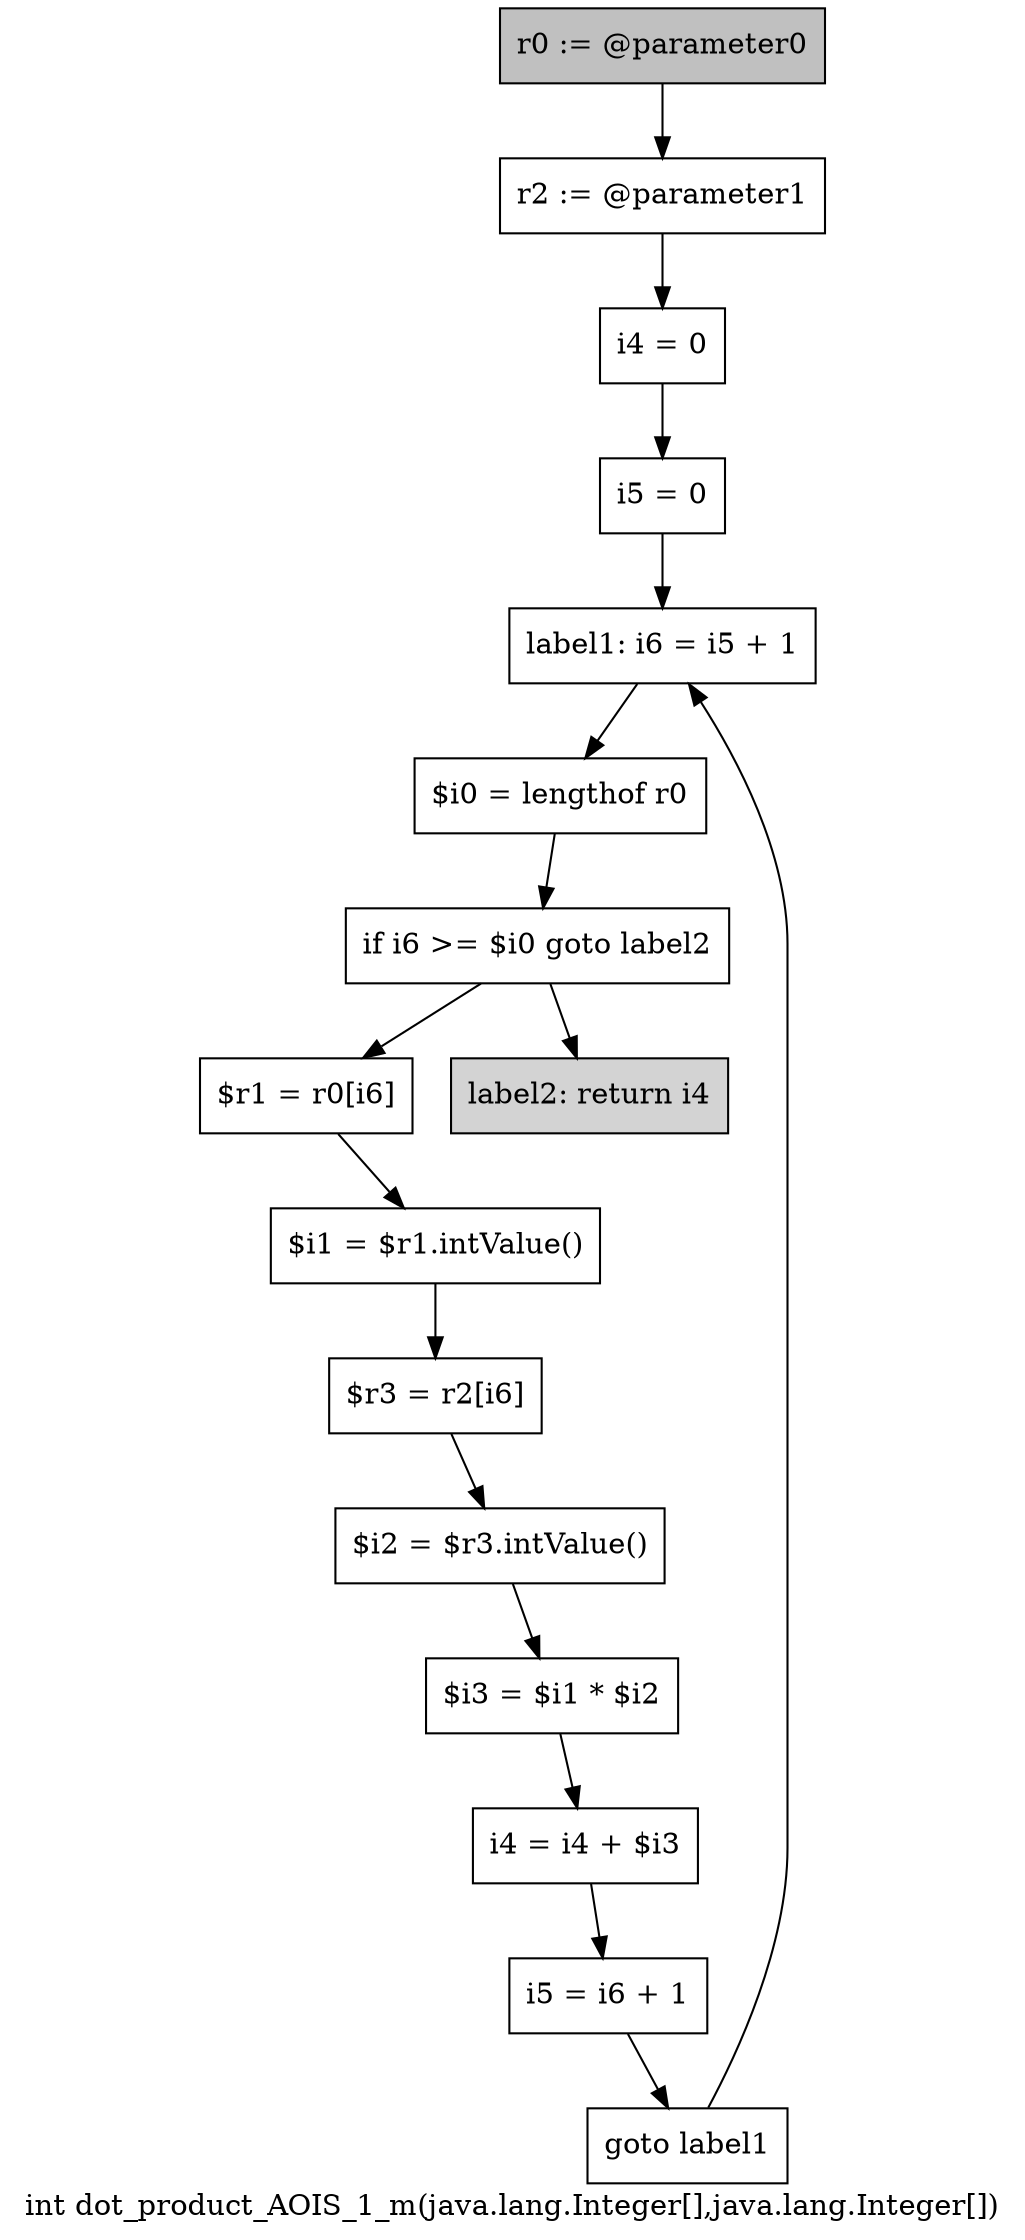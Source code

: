 digraph "int dot_product_AOIS_1_m(java.lang.Integer[],java.lang.Integer[])" {
    label="int dot_product_AOIS_1_m(java.lang.Integer[],java.lang.Integer[])";
    node [shape=box];
    "0" [style=filled,fillcolor=gray,label="r0 := @parameter0",];
    "1" [label="r2 := @parameter1",];
    "0"->"1";
    "2" [label="i4 = 0",];
    "1"->"2";
    "3" [label="i5 = 0",];
    "2"->"3";
    "4" [label="label1: i6 = i5 + 1",];
    "3"->"4";
    "5" [label="$i0 = lengthof r0",];
    "4"->"5";
    "6" [label="if i6 >= $i0 goto label2",];
    "5"->"6";
    "7" [label="$r1 = r0[i6]",];
    "6"->"7";
    "15" [style=filled,fillcolor=lightgray,label="label2: return i4",];
    "6"->"15";
    "8" [label="$i1 = $r1.intValue()",];
    "7"->"8";
    "9" [label="$r3 = r2[i6]",];
    "8"->"9";
    "10" [label="$i2 = $r3.intValue()",];
    "9"->"10";
    "11" [label="$i3 = $i1 * $i2",];
    "10"->"11";
    "12" [label="i4 = i4 + $i3",];
    "11"->"12";
    "13" [label="i5 = i6 + 1",];
    "12"->"13";
    "14" [label="goto label1",];
    "13"->"14";
    "14"->"4";
}
